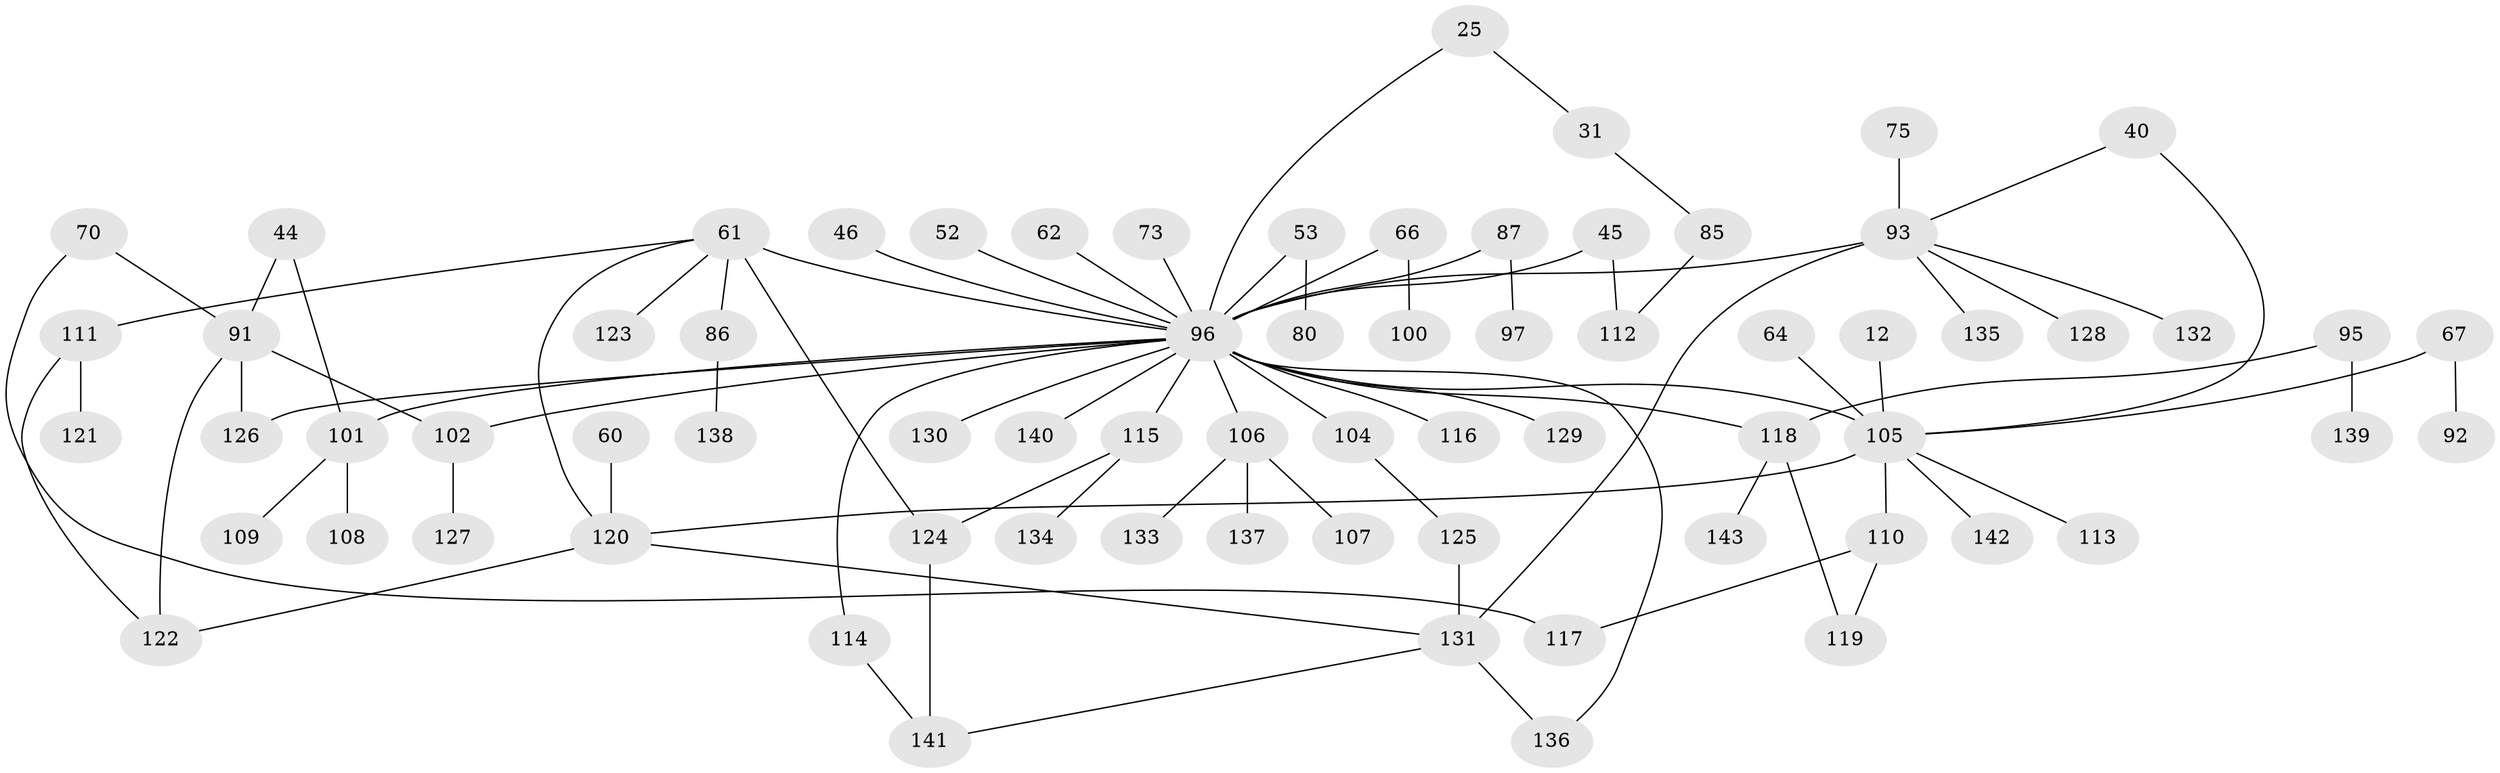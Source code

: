// original degree distribution, {3: 0.22377622377622378, 10: 0.006993006993006993, 5: 0.04195804195804196, 4: 0.06993006993006994, 6: 0.013986013986013986, 7: 0.006993006993006993, 1: 0.32867132867132864, 2: 0.3076923076923077}
// Generated by graph-tools (version 1.1) at 2025/41/03/09/25 04:41:08]
// undirected, 71 vertices, 85 edges
graph export_dot {
graph [start="1"]
  node [color=gray90,style=filled];
  12;
  25;
  31;
  40;
  44;
  45;
  46;
  52;
  53;
  60;
  61 [super="+42"];
  62;
  64;
  66;
  67 [super="+57"];
  70;
  73;
  75;
  80;
  85;
  86;
  87;
  91 [super="+59"];
  92;
  93 [super="+41+69+81"];
  95;
  96 [super="+26+37+51+32"];
  97;
  100;
  101 [super="+28"];
  102 [super="+36+94"];
  104 [super="+6"];
  105 [super="+74"];
  106 [super="+47+103"];
  107;
  108;
  109;
  110 [super="+90"];
  111 [super="+89"];
  112;
  113;
  114 [super="+88"];
  115 [super="+84+49"];
  116;
  117;
  118 [super="+83"];
  119;
  120 [super="+63+58"];
  121;
  122;
  123;
  124 [super="+99"];
  125;
  126 [super="+82"];
  127;
  128;
  129;
  130;
  131 [super="+48"];
  132;
  133;
  134;
  135;
  136 [super="+1"];
  137;
  138;
  139;
  140;
  141 [super="+72+68"];
  142;
  143;
  12 -- 105;
  25 -- 31;
  25 -- 96;
  31 -- 85;
  40 -- 105;
  40 -- 93;
  44 -- 91;
  44 -- 101;
  45 -- 112;
  45 -- 96;
  46 -- 96;
  52 -- 96;
  53 -- 80;
  53 -- 96;
  60 -- 120;
  61 -- 86;
  61 -- 123;
  61 -- 96 [weight=3];
  61 -- 120;
  61 -- 111;
  61 -- 124;
  62 -- 96;
  64 -- 105;
  66 -- 100;
  66 -- 96;
  67 -- 105;
  67 -- 92;
  70 -- 117;
  70 -- 91;
  73 -- 96;
  75 -- 93;
  85 -- 112;
  86 -- 138;
  87 -- 97;
  87 -- 96;
  91 -- 102;
  91 -- 122;
  91 -- 126;
  93 -- 128;
  93 -- 135;
  93 -- 96 [weight=3];
  93 -- 132;
  93 -- 131;
  95 -- 139;
  95 -- 118;
  96 -- 129;
  96 -- 116;
  96 -- 105 [weight=3];
  96 -- 130;
  96 -- 140;
  96 -- 136;
  96 -- 101;
  96 -- 102 [weight=2];
  96 -- 104;
  96 -- 106 [weight=2];
  96 -- 126;
  96 -- 115;
  96 -- 114;
  96 -- 118;
  101 -- 108;
  101 -- 109;
  102 -- 127;
  104 -- 125;
  105 -- 142;
  105 -- 113;
  105 -- 120;
  105 -- 110;
  106 -- 133;
  106 -- 137;
  106 -- 107;
  110 -- 117;
  110 -- 119;
  111 -- 121;
  111 -- 122;
  114 -- 141;
  115 -- 124;
  115 -- 134;
  118 -- 119;
  118 -- 143;
  120 -- 122;
  120 -- 131;
  124 -- 141;
  125 -- 131;
  131 -- 136;
  131 -- 141;
}
